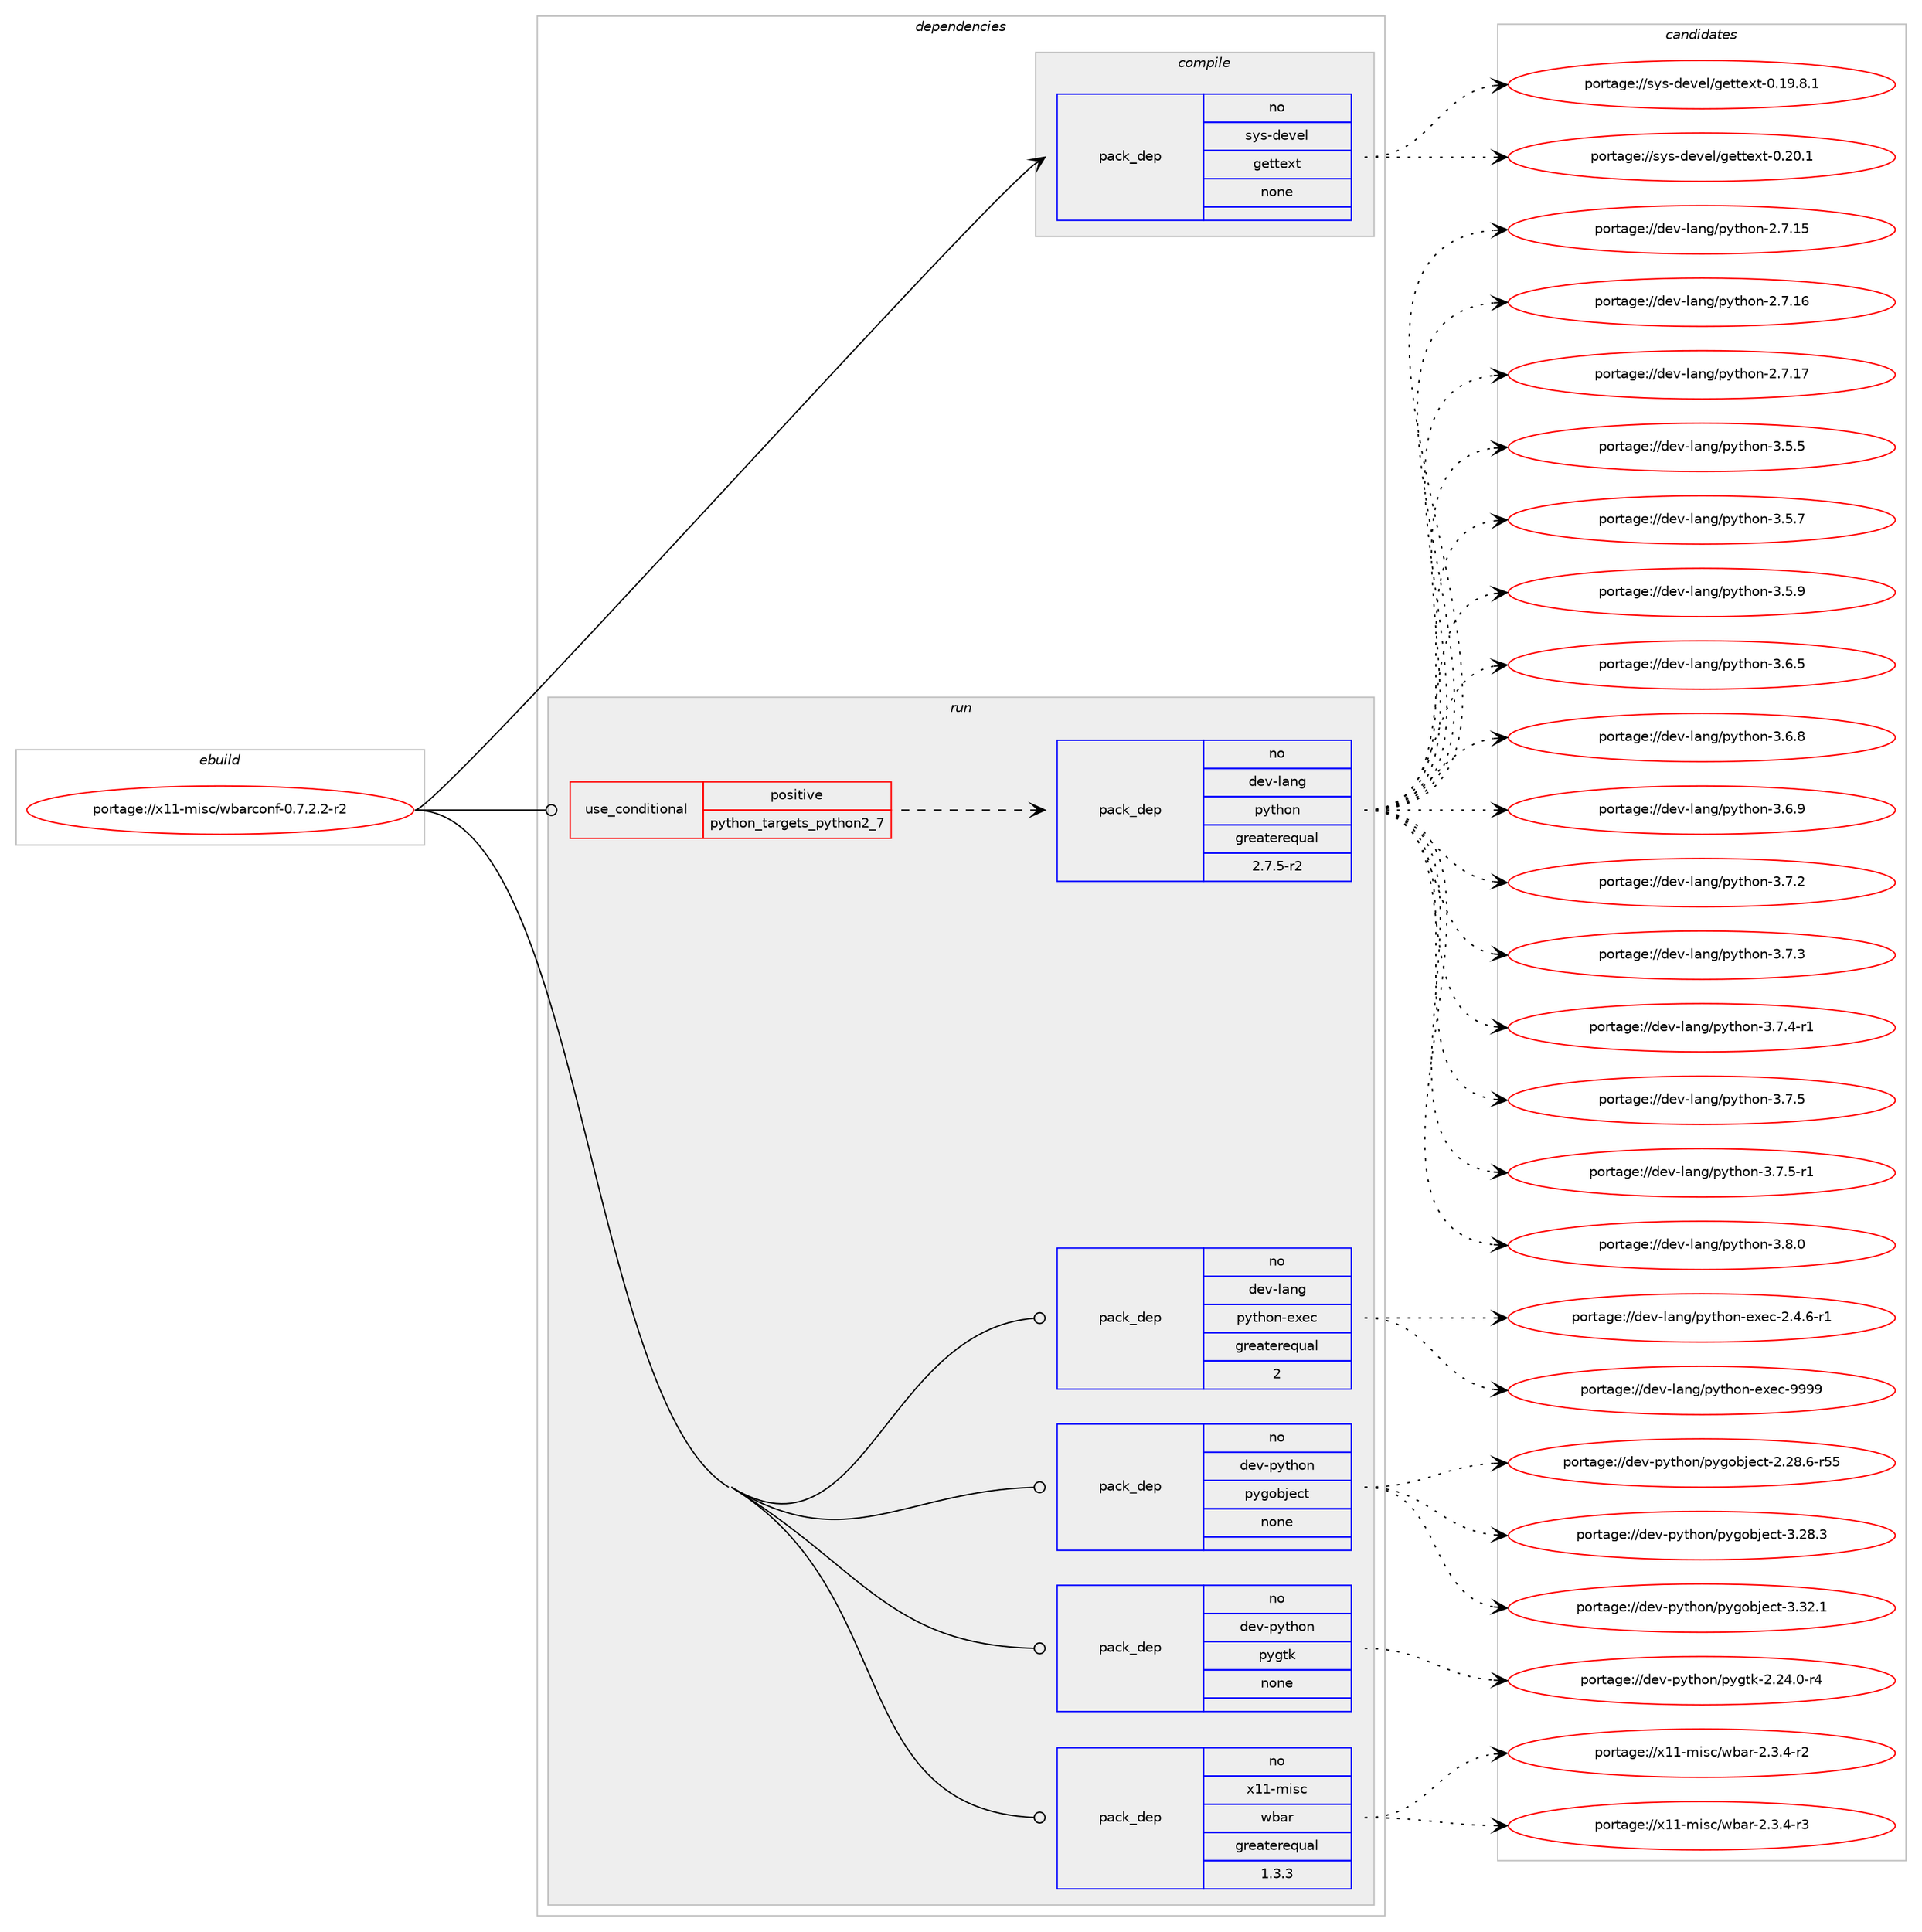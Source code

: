 digraph prolog {

# *************
# Graph options
# *************

newrank=true;
concentrate=true;
compound=true;
graph [rankdir=LR,fontname=Helvetica,fontsize=10,ranksep=1.5];#, ranksep=2.5, nodesep=0.2];
edge  [arrowhead=vee];
node  [fontname=Helvetica,fontsize=10];

# **********
# The ebuild
# **********

subgraph cluster_leftcol {
color=gray;
rank=same;
label=<<i>ebuild</i>>;
id [label="portage://x11-misc/wbarconf-0.7.2.2-r2", color=red, width=4, href="../x11-misc/wbarconf-0.7.2.2-r2.svg"];
}

# ****************
# The dependencies
# ****************

subgraph cluster_midcol {
color=gray;
label=<<i>dependencies</i>>;
subgraph cluster_compile {
fillcolor="#eeeeee";
style=filled;
label=<<i>compile</i>>;
subgraph pack337945 {
dependency454757 [label=<<TABLE BORDER="0" CELLBORDER="1" CELLSPACING="0" CELLPADDING="4" WIDTH="220"><TR><TD ROWSPAN="6" CELLPADDING="30">pack_dep</TD></TR><TR><TD WIDTH="110">no</TD></TR><TR><TD>sys-devel</TD></TR><TR><TD>gettext</TD></TR><TR><TD>none</TD></TR><TR><TD></TD></TR></TABLE>>, shape=none, color=blue];
}
id:e -> dependency454757:w [weight=20,style="solid",arrowhead="vee"];
}
subgraph cluster_compileandrun {
fillcolor="#eeeeee";
style=filled;
label=<<i>compile and run</i>>;
}
subgraph cluster_run {
fillcolor="#eeeeee";
style=filled;
label=<<i>run</i>>;
subgraph cond108621 {
dependency454758 [label=<<TABLE BORDER="0" CELLBORDER="1" CELLSPACING="0" CELLPADDING="4"><TR><TD ROWSPAN="3" CELLPADDING="10">use_conditional</TD></TR><TR><TD>positive</TD></TR><TR><TD>python_targets_python2_7</TD></TR></TABLE>>, shape=none, color=red];
subgraph pack337946 {
dependency454759 [label=<<TABLE BORDER="0" CELLBORDER="1" CELLSPACING="0" CELLPADDING="4" WIDTH="220"><TR><TD ROWSPAN="6" CELLPADDING="30">pack_dep</TD></TR><TR><TD WIDTH="110">no</TD></TR><TR><TD>dev-lang</TD></TR><TR><TD>python</TD></TR><TR><TD>greaterequal</TD></TR><TR><TD>2.7.5-r2</TD></TR></TABLE>>, shape=none, color=blue];
}
dependency454758:e -> dependency454759:w [weight=20,style="dashed",arrowhead="vee"];
}
id:e -> dependency454758:w [weight=20,style="solid",arrowhead="odot"];
subgraph pack337947 {
dependency454760 [label=<<TABLE BORDER="0" CELLBORDER="1" CELLSPACING="0" CELLPADDING="4" WIDTH="220"><TR><TD ROWSPAN="6" CELLPADDING="30">pack_dep</TD></TR><TR><TD WIDTH="110">no</TD></TR><TR><TD>dev-lang</TD></TR><TR><TD>python-exec</TD></TR><TR><TD>greaterequal</TD></TR><TR><TD>2</TD></TR></TABLE>>, shape=none, color=blue];
}
id:e -> dependency454760:w [weight=20,style="solid",arrowhead="odot"];
subgraph pack337948 {
dependency454761 [label=<<TABLE BORDER="0" CELLBORDER="1" CELLSPACING="0" CELLPADDING="4" WIDTH="220"><TR><TD ROWSPAN="6" CELLPADDING="30">pack_dep</TD></TR><TR><TD WIDTH="110">no</TD></TR><TR><TD>dev-python</TD></TR><TR><TD>pygobject</TD></TR><TR><TD>none</TD></TR><TR><TD></TD></TR></TABLE>>, shape=none, color=blue];
}
id:e -> dependency454761:w [weight=20,style="solid",arrowhead="odot"];
subgraph pack337949 {
dependency454762 [label=<<TABLE BORDER="0" CELLBORDER="1" CELLSPACING="0" CELLPADDING="4" WIDTH="220"><TR><TD ROWSPAN="6" CELLPADDING="30">pack_dep</TD></TR><TR><TD WIDTH="110">no</TD></TR><TR><TD>dev-python</TD></TR><TR><TD>pygtk</TD></TR><TR><TD>none</TD></TR><TR><TD></TD></TR></TABLE>>, shape=none, color=blue];
}
id:e -> dependency454762:w [weight=20,style="solid",arrowhead="odot"];
subgraph pack337950 {
dependency454763 [label=<<TABLE BORDER="0" CELLBORDER="1" CELLSPACING="0" CELLPADDING="4" WIDTH="220"><TR><TD ROWSPAN="6" CELLPADDING="30">pack_dep</TD></TR><TR><TD WIDTH="110">no</TD></TR><TR><TD>x11-misc</TD></TR><TR><TD>wbar</TD></TR><TR><TD>greaterequal</TD></TR><TR><TD>1.3.3</TD></TR></TABLE>>, shape=none, color=blue];
}
id:e -> dependency454763:w [weight=20,style="solid",arrowhead="odot"];
}
}

# **************
# The candidates
# **************

subgraph cluster_choices {
rank=same;
color=gray;
label=<<i>candidates</i>>;

subgraph choice337945 {
color=black;
nodesep=1;
choiceportage1151211154510010111810110847103101116116101120116454846495746564649 [label="portage://sys-devel/gettext-0.19.8.1", color=red, width=4,href="../sys-devel/gettext-0.19.8.1.svg"];
choiceportage115121115451001011181011084710310111611610112011645484650484649 [label="portage://sys-devel/gettext-0.20.1", color=red, width=4,href="../sys-devel/gettext-0.20.1.svg"];
dependency454757:e -> choiceportage1151211154510010111810110847103101116116101120116454846495746564649:w [style=dotted,weight="100"];
dependency454757:e -> choiceportage115121115451001011181011084710310111611610112011645484650484649:w [style=dotted,weight="100"];
}
subgraph choice337946 {
color=black;
nodesep=1;
choiceportage10010111845108971101034711212111610411111045504655464953 [label="portage://dev-lang/python-2.7.15", color=red, width=4,href="../dev-lang/python-2.7.15.svg"];
choiceportage10010111845108971101034711212111610411111045504655464954 [label="portage://dev-lang/python-2.7.16", color=red, width=4,href="../dev-lang/python-2.7.16.svg"];
choiceportage10010111845108971101034711212111610411111045504655464955 [label="portage://dev-lang/python-2.7.17", color=red, width=4,href="../dev-lang/python-2.7.17.svg"];
choiceportage100101118451089711010347112121116104111110455146534653 [label="portage://dev-lang/python-3.5.5", color=red, width=4,href="../dev-lang/python-3.5.5.svg"];
choiceportage100101118451089711010347112121116104111110455146534655 [label="portage://dev-lang/python-3.5.7", color=red, width=4,href="../dev-lang/python-3.5.7.svg"];
choiceportage100101118451089711010347112121116104111110455146534657 [label="portage://dev-lang/python-3.5.9", color=red, width=4,href="../dev-lang/python-3.5.9.svg"];
choiceportage100101118451089711010347112121116104111110455146544653 [label="portage://dev-lang/python-3.6.5", color=red, width=4,href="../dev-lang/python-3.6.5.svg"];
choiceportage100101118451089711010347112121116104111110455146544656 [label="portage://dev-lang/python-3.6.8", color=red, width=4,href="../dev-lang/python-3.6.8.svg"];
choiceportage100101118451089711010347112121116104111110455146544657 [label="portage://dev-lang/python-3.6.9", color=red, width=4,href="../dev-lang/python-3.6.9.svg"];
choiceportage100101118451089711010347112121116104111110455146554650 [label="portage://dev-lang/python-3.7.2", color=red, width=4,href="../dev-lang/python-3.7.2.svg"];
choiceportage100101118451089711010347112121116104111110455146554651 [label="portage://dev-lang/python-3.7.3", color=red, width=4,href="../dev-lang/python-3.7.3.svg"];
choiceportage1001011184510897110103471121211161041111104551465546524511449 [label="portage://dev-lang/python-3.7.4-r1", color=red, width=4,href="../dev-lang/python-3.7.4-r1.svg"];
choiceportage100101118451089711010347112121116104111110455146554653 [label="portage://dev-lang/python-3.7.5", color=red, width=4,href="../dev-lang/python-3.7.5.svg"];
choiceportage1001011184510897110103471121211161041111104551465546534511449 [label="portage://dev-lang/python-3.7.5-r1", color=red, width=4,href="../dev-lang/python-3.7.5-r1.svg"];
choiceportage100101118451089711010347112121116104111110455146564648 [label="portage://dev-lang/python-3.8.0", color=red, width=4,href="../dev-lang/python-3.8.0.svg"];
dependency454759:e -> choiceportage10010111845108971101034711212111610411111045504655464953:w [style=dotted,weight="100"];
dependency454759:e -> choiceportage10010111845108971101034711212111610411111045504655464954:w [style=dotted,weight="100"];
dependency454759:e -> choiceportage10010111845108971101034711212111610411111045504655464955:w [style=dotted,weight="100"];
dependency454759:e -> choiceportage100101118451089711010347112121116104111110455146534653:w [style=dotted,weight="100"];
dependency454759:e -> choiceportage100101118451089711010347112121116104111110455146534655:w [style=dotted,weight="100"];
dependency454759:e -> choiceportage100101118451089711010347112121116104111110455146534657:w [style=dotted,weight="100"];
dependency454759:e -> choiceportage100101118451089711010347112121116104111110455146544653:w [style=dotted,weight="100"];
dependency454759:e -> choiceportage100101118451089711010347112121116104111110455146544656:w [style=dotted,weight="100"];
dependency454759:e -> choiceportage100101118451089711010347112121116104111110455146544657:w [style=dotted,weight="100"];
dependency454759:e -> choiceportage100101118451089711010347112121116104111110455146554650:w [style=dotted,weight="100"];
dependency454759:e -> choiceportage100101118451089711010347112121116104111110455146554651:w [style=dotted,weight="100"];
dependency454759:e -> choiceportage1001011184510897110103471121211161041111104551465546524511449:w [style=dotted,weight="100"];
dependency454759:e -> choiceportage100101118451089711010347112121116104111110455146554653:w [style=dotted,weight="100"];
dependency454759:e -> choiceportage1001011184510897110103471121211161041111104551465546534511449:w [style=dotted,weight="100"];
dependency454759:e -> choiceportage100101118451089711010347112121116104111110455146564648:w [style=dotted,weight="100"];
}
subgraph choice337947 {
color=black;
nodesep=1;
choiceportage10010111845108971101034711212111610411111045101120101994550465246544511449 [label="portage://dev-lang/python-exec-2.4.6-r1", color=red, width=4,href="../dev-lang/python-exec-2.4.6-r1.svg"];
choiceportage10010111845108971101034711212111610411111045101120101994557575757 [label="portage://dev-lang/python-exec-9999", color=red, width=4,href="../dev-lang/python-exec-9999.svg"];
dependency454760:e -> choiceportage10010111845108971101034711212111610411111045101120101994550465246544511449:w [style=dotted,weight="100"];
dependency454760:e -> choiceportage10010111845108971101034711212111610411111045101120101994557575757:w [style=dotted,weight="100"];
}
subgraph choice337948 {
color=black;
nodesep=1;
choiceportage1001011184511212111610411111047112121103111981061019911645504650564654451145353 [label="portage://dev-python/pygobject-2.28.6-r55", color=red, width=4,href="../dev-python/pygobject-2.28.6-r55.svg"];
choiceportage1001011184511212111610411111047112121103111981061019911645514650564651 [label="portage://dev-python/pygobject-3.28.3", color=red, width=4,href="../dev-python/pygobject-3.28.3.svg"];
choiceportage1001011184511212111610411111047112121103111981061019911645514651504649 [label="portage://dev-python/pygobject-3.32.1", color=red, width=4,href="../dev-python/pygobject-3.32.1.svg"];
dependency454761:e -> choiceportage1001011184511212111610411111047112121103111981061019911645504650564654451145353:w [style=dotted,weight="100"];
dependency454761:e -> choiceportage1001011184511212111610411111047112121103111981061019911645514650564651:w [style=dotted,weight="100"];
dependency454761:e -> choiceportage1001011184511212111610411111047112121103111981061019911645514651504649:w [style=dotted,weight="100"];
}
subgraph choice337949 {
color=black;
nodesep=1;
choiceportage1001011184511212111610411111047112121103116107455046505246484511452 [label="portage://dev-python/pygtk-2.24.0-r4", color=red, width=4,href="../dev-python/pygtk-2.24.0-r4.svg"];
dependency454762:e -> choiceportage1001011184511212111610411111047112121103116107455046505246484511452:w [style=dotted,weight="100"];
}
subgraph choice337950 {
color=black;
nodesep=1;
choiceportage120494945109105115994711998971144550465146524511450 [label="portage://x11-misc/wbar-2.3.4-r2", color=red, width=4,href="../x11-misc/wbar-2.3.4-r2.svg"];
choiceportage120494945109105115994711998971144550465146524511451 [label="portage://x11-misc/wbar-2.3.4-r3", color=red, width=4,href="../x11-misc/wbar-2.3.4-r3.svg"];
dependency454763:e -> choiceportage120494945109105115994711998971144550465146524511450:w [style=dotted,weight="100"];
dependency454763:e -> choiceportage120494945109105115994711998971144550465146524511451:w [style=dotted,weight="100"];
}
}

}
